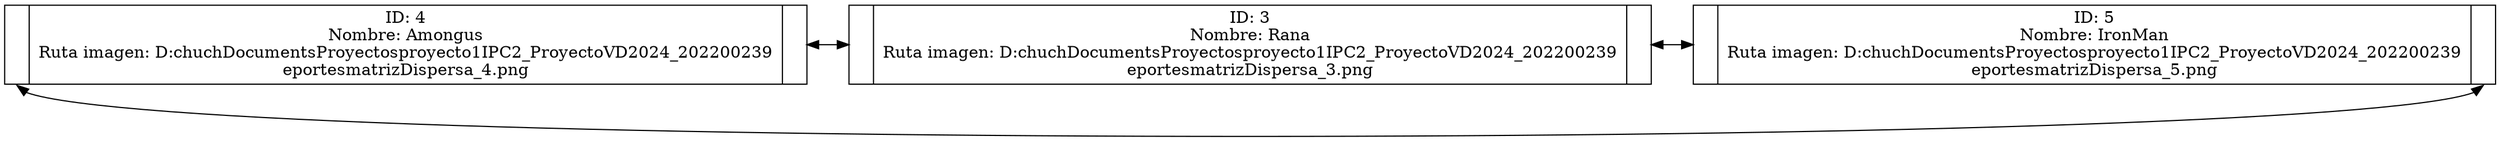 digraph G {
    rankdir=LR;
    node[shape=record, height=.1]
    nodo0[label="{<f1>|ID: 4\nNombre: Amongus\nRuta imagen: D:\chuch\Documents\Proyectos\proyecto1\IPC2_ProyectoVD2024_202200239\reportes\matrizDispersa_4.png\n|<f2>}"];
nodo1[label="{<f1>|ID: 3\nNombre: Rana\nRuta imagen: D:\chuch\Documents\Proyectos\proyecto1\IPC2_ProyectoVD2024_202200239\reportes\matrizDispersa_3.png\n|<f2>}"];
nodo2[label="{<f1>|ID: 5\nNombre: IronMan\nRuta imagen: D:\chuch\Documents\Proyectos\proyecto1\IPC2_ProyectoVD2024_202200239\reportes\matrizDispersa_5.png\n|<f2>}"];
nodo0:f2 -> nodo1:f1[dir=both];
nodo1:f2 -> nodo2:f1[dir=both];
nodo0:f1 -> nodo2:f2 [dir=both constraint=false];
}